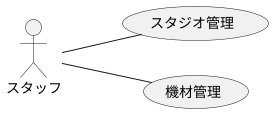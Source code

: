 @startuml BusinessUsecase

left to right direction

actor スタッフ

スタッフ -- (スタジオ管理)
スタッフ -- (機材管理)

@enduml
